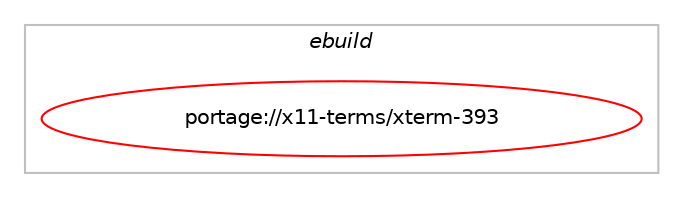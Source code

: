digraph prolog {

# *************
# Graph options
# *************

newrank=true;
concentrate=true;
compound=true;
graph [rankdir=LR,fontname=Helvetica,fontsize=10,ranksep=1.5];#, ranksep=2.5, nodesep=0.2];
edge  [arrowhead=vee];
node  [fontname=Helvetica,fontsize=10];

# **********
# The ebuild
# **********

subgraph cluster_leftcol {
color=gray;
label=<<i>ebuild</i>>;
id [label="portage://x11-terms/xterm-393", color=red, width=4, href="../x11-terms/xterm-393.svg"];
}

# ****************
# The dependencies
# ****************

subgraph cluster_midcol {
color=gray;
label=<<i>dependencies</i>>;
subgraph cluster_compile {
fillcolor="#eeeeee";
style=filled;
label=<<i>compile</i>>;
# *** BEGIN UNKNOWN DEPENDENCY TYPE (TODO) ***
# id -> equal(use_conditional_group(positive,Xaw3d,portage://x11-terms/xterm-393,[package_dependency(portage://x11-terms/xterm-393,install,no,x11-libs,libXaw3d,none,[,,],[],[])]))
# *** END UNKNOWN DEPENDENCY TYPE (TODO) ***

# *** BEGIN UNKNOWN DEPENDENCY TYPE (TODO) ***
# id -> equal(use_conditional_group(positive,kernel_linux,portage://x11-terms/xterm-393,[package_dependency(portage://x11-terms/xterm-393,install,no,sys-libs,libutempter,none,[,,],[],[])]))
# *** END UNKNOWN DEPENDENCY TYPE (TODO) ***

# *** BEGIN UNKNOWN DEPENDENCY TYPE (TODO) ***
# id -> equal(use_conditional_group(positive,unicode,portage://x11-terms/xterm-393,[package_dependency(portage://x11-terms/xterm-393,install,no,x11-apps,luit,none,[,,],[],[])]))
# *** END UNKNOWN DEPENDENCY TYPE (TODO) ***

# *** BEGIN UNKNOWN DEPENDENCY TYPE (TODO) ***
# id -> equal(use_conditional_group(positive,xinerama,portage://x11-terms/xterm-393,[package_dependency(portage://x11-terms/xterm-393,install,no,x11-libs,libXinerama,none,[,,],[],[])]))
# *** END UNKNOWN DEPENDENCY TYPE (TODO) ***

# *** BEGIN UNKNOWN DEPENDENCY TYPE (TODO) ***
# id -> equal(package_dependency(portage://x11-terms/xterm-393,install,no,media-libs,fontconfig,none,[,,],[slot(1.0)],[]))
# *** END UNKNOWN DEPENDENCY TYPE (TODO) ***

# *** BEGIN UNKNOWN DEPENDENCY TYPE (TODO) ***
# id -> equal(package_dependency(portage://x11-terms/xterm-393,install,no,sys-libs,ncurses,greaterequal,[5.7,,-r7,5.7-r7],any_same_slot,[]))
# *** END UNKNOWN DEPENDENCY TYPE (TODO) ***

# *** BEGIN UNKNOWN DEPENDENCY TYPE (TODO) ***
# id -> equal(package_dependency(portage://x11-terms/xterm-393,install,no,x11-apps,xmessage,none,[,,],[],[]))
# *** END UNKNOWN DEPENDENCY TYPE (TODO) ***

# *** BEGIN UNKNOWN DEPENDENCY TYPE (TODO) ***
# id -> equal(package_dependency(portage://x11-terms/xterm-393,install,no,x11-base,xorg-proto,none,[,,],[],[]))
# *** END UNKNOWN DEPENDENCY TYPE (TODO) ***

# *** BEGIN UNKNOWN DEPENDENCY TYPE (TODO) ***
# id -> equal(package_dependency(portage://x11-terms/xterm-393,install,no,x11-libs,libICE,none,[,,],[],[]))
# *** END UNKNOWN DEPENDENCY TYPE (TODO) ***

# *** BEGIN UNKNOWN DEPENDENCY TYPE (TODO) ***
# id -> equal(package_dependency(portage://x11-terms/xterm-393,install,no,x11-libs,libX11,none,[,,],[],[]))
# *** END UNKNOWN DEPENDENCY TYPE (TODO) ***

# *** BEGIN UNKNOWN DEPENDENCY TYPE (TODO) ***
# id -> equal(package_dependency(portage://x11-terms/xterm-393,install,no,x11-libs,libXaw,none,[,,],[],[]))
# *** END UNKNOWN DEPENDENCY TYPE (TODO) ***

# *** BEGIN UNKNOWN DEPENDENCY TYPE (TODO) ***
# id -> equal(package_dependency(portage://x11-terms/xterm-393,install,no,x11-libs,libXft,none,[,,],[],[]))
# *** END UNKNOWN DEPENDENCY TYPE (TODO) ***

# *** BEGIN UNKNOWN DEPENDENCY TYPE (TODO) ***
# id -> equal(package_dependency(portage://x11-terms/xterm-393,install,no,x11-libs,libXmu,none,[,,],[],[]))
# *** END UNKNOWN DEPENDENCY TYPE (TODO) ***

# *** BEGIN UNKNOWN DEPENDENCY TYPE (TODO) ***
# id -> equal(package_dependency(portage://x11-terms/xterm-393,install,no,x11-libs,libXrender,none,[,,],[],[]))
# *** END UNKNOWN DEPENDENCY TYPE (TODO) ***

# *** BEGIN UNKNOWN DEPENDENCY TYPE (TODO) ***
# id -> equal(package_dependency(portage://x11-terms/xterm-393,install,no,x11-libs,libXt,none,[,,],[],[]))
# *** END UNKNOWN DEPENDENCY TYPE (TODO) ***

# *** BEGIN UNKNOWN DEPENDENCY TYPE (TODO) ***
# id -> equal(package_dependency(portage://x11-terms/xterm-393,install,no,x11-libs,libxkbfile,none,[,,],[],[]))
# *** END UNKNOWN DEPENDENCY TYPE (TODO) ***

}
subgraph cluster_compileandrun {
fillcolor="#eeeeee";
style=filled;
label=<<i>compile and run</i>>;
}
subgraph cluster_run {
fillcolor="#eeeeee";
style=filled;
label=<<i>run</i>>;
# *** BEGIN UNKNOWN DEPENDENCY TYPE (TODO) ***
# id -> equal(use_conditional_group(positive,Xaw3d,portage://x11-terms/xterm-393,[package_dependency(portage://x11-terms/xterm-393,run,no,x11-libs,libXaw3d,none,[,,],[],[])]))
# *** END UNKNOWN DEPENDENCY TYPE (TODO) ***

# *** BEGIN UNKNOWN DEPENDENCY TYPE (TODO) ***
# id -> equal(use_conditional_group(positive,kernel_linux,portage://x11-terms/xterm-393,[package_dependency(portage://x11-terms/xterm-393,run,no,sys-libs,libutempter,none,[,,],[],[])]))
# *** END UNKNOWN DEPENDENCY TYPE (TODO) ***

# *** BEGIN UNKNOWN DEPENDENCY TYPE (TODO) ***
# id -> equal(use_conditional_group(positive,unicode,portage://x11-terms/xterm-393,[package_dependency(portage://x11-terms/xterm-393,run,no,x11-apps,luit,none,[,,],[],[])]))
# *** END UNKNOWN DEPENDENCY TYPE (TODO) ***

# *** BEGIN UNKNOWN DEPENDENCY TYPE (TODO) ***
# id -> equal(use_conditional_group(positive,xinerama,portage://x11-terms/xterm-393,[package_dependency(portage://x11-terms/xterm-393,run,no,x11-libs,libXinerama,none,[,,],[],[])]))
# *** END UNKNOWN DEPENDENCY TYPE (TODO) ***

# *** BEGIN UNKNOWN DEPENDENCY TYPE (TODO) ***
# id -> equal(package_dependency(portage://x11-terms/xterm-393,run,no,media-fonts,font-misc-misc,none,[,,],[],[]))
# *** END UNKNOWN DEPENDENCY TYPE (TODO) ***

# *** BEGIN UNKNOWN DEPENDENCY TYPE (TODO) ***
# id -> equal(package_dependency(portage://x11-terms/xterm-393,run,no,media-libs,fontconfig,none,[,,],[slot(1.0)],[]))
# *** END UNKNOWN DEPENDENCY TYPE (TODO) ***

# *** BEGIN UNKNOWN DEPENDENCY TYPE (TODO) ***
# id -> equal(package_dependency(portage://x11-terms/xterm-393,run,no,sys-libs,ncurses,greaterequal,[5.7,,-r7,5.7-r7],any_same_slot,[]))
# *** END UNKNOWN DEPENDENCY TYPE (TODO) ***

# *** BEGIN UNKNOWN DEPENDENCY TYPE (TODO) ***
# id -> equal(package_dependency(portage://x11-terms/xterm-393,run,no,x11-apps,rgb,none,[,,],[],[]))
# *** END UNKNOWN DEPENDENCY TYPE (TODO) ***

# *** BEGIN UNKNOWN DEPENDENCY TYPE (TODO) ***
# id -> equal(package_dependency(portage://x11-terms/xterm-393,run,no,x11-apps,xmessage,none,[,,],[],[]))
# *** END UNKNOWN DEPENDENCY TYPE (TODO) ***

# *** BEGIN UNKNOWN DEPENDENCY TYPE (TODO) ***
# id -> equal(package_dependency(portage://x11-terms/xterm-393,run,no,x11-libs,libICE,none,[,,],[],[]))
# *** END UNKNOWN DEPENDENCY TYPE (TODO) ***

# *** BEGIN UNKNOWN DEPENDENCY TYPE (TODO) ***
# id -> equal(package_dependency(portage://x11-terms/xterm-393,run,no,x11-libs,libX11,none,[,,],[],[]))
# *** END UNKNOWN DEPENDENCY TYPE (TODO) ***

# *** BEGIN UNKNOWN DEPENDENCY TYPE (TODO) ***
# id -> equal(package_dependency(portage://x11-terms/xterm-393,run,no,x11-libs,libXaw,none,[,,],[],[]))
# *** END UNKNOWN DEPENDENCY TYPE (TODO) ***

# *** BEGIN UNKNOWN DEPENDENCY TYPE (TODO) ***
# id -> equal(package_dependency(portage://x11-terms/xterm-393,run,no,x11-libs,libXft,none,[,,],[],[]))
# *** END UNKNOWN DEPENDENCY TYPE (TODO) ***

# *** BEGIN UNKNOWN DEPENDENCY TYPE (TODO) ***
# id -> equal(package_dependency(portage://x11-terms/xterm-393,run,no,x11-libs,libXmu,none,[,,],[],[]))
# *** END UNKNOWN DEPENDENCY TYPE (TODO) ***

# *** BEGIN UNKNOWN DEPENDENCY TYPE (TODO) ***
# id -> equal(package_dependency(portage://x11-terms/xterm-393,run,no,x11-libs,libXrender,none,[,,],[],[]))
# *** END UNKNOWN DEPENDENCY TYPE (TODO) ***

# *** BEGIN UNKNOWN DEPENDENCY TYPE (TODO) ***
# id -> equal(package_dependency(portage://x11-terms/xterm-393,run,no,x11-libs,libXt,none,[,,],[],[]))
# *** END UNKNOWN DEPENDENCY TYPE (TODO) ***

# *** BEGIN UNKNOWN DEPENDENCY TYPE (TODO) ***
# id -> equal(package_dependency(portage://x11-terms/xterm-393,run,no,x11-libs,libxkbfile,none,[,,],[],[]))
# *** END UNKNOWN DEPENDENCY TYPE (TODO) ***

}
}

# **************
# The candidates
# **************

subgraph cluster_choices {
rank=same;
color=gray;
label=<<i>candidates</i>>;

}

}
